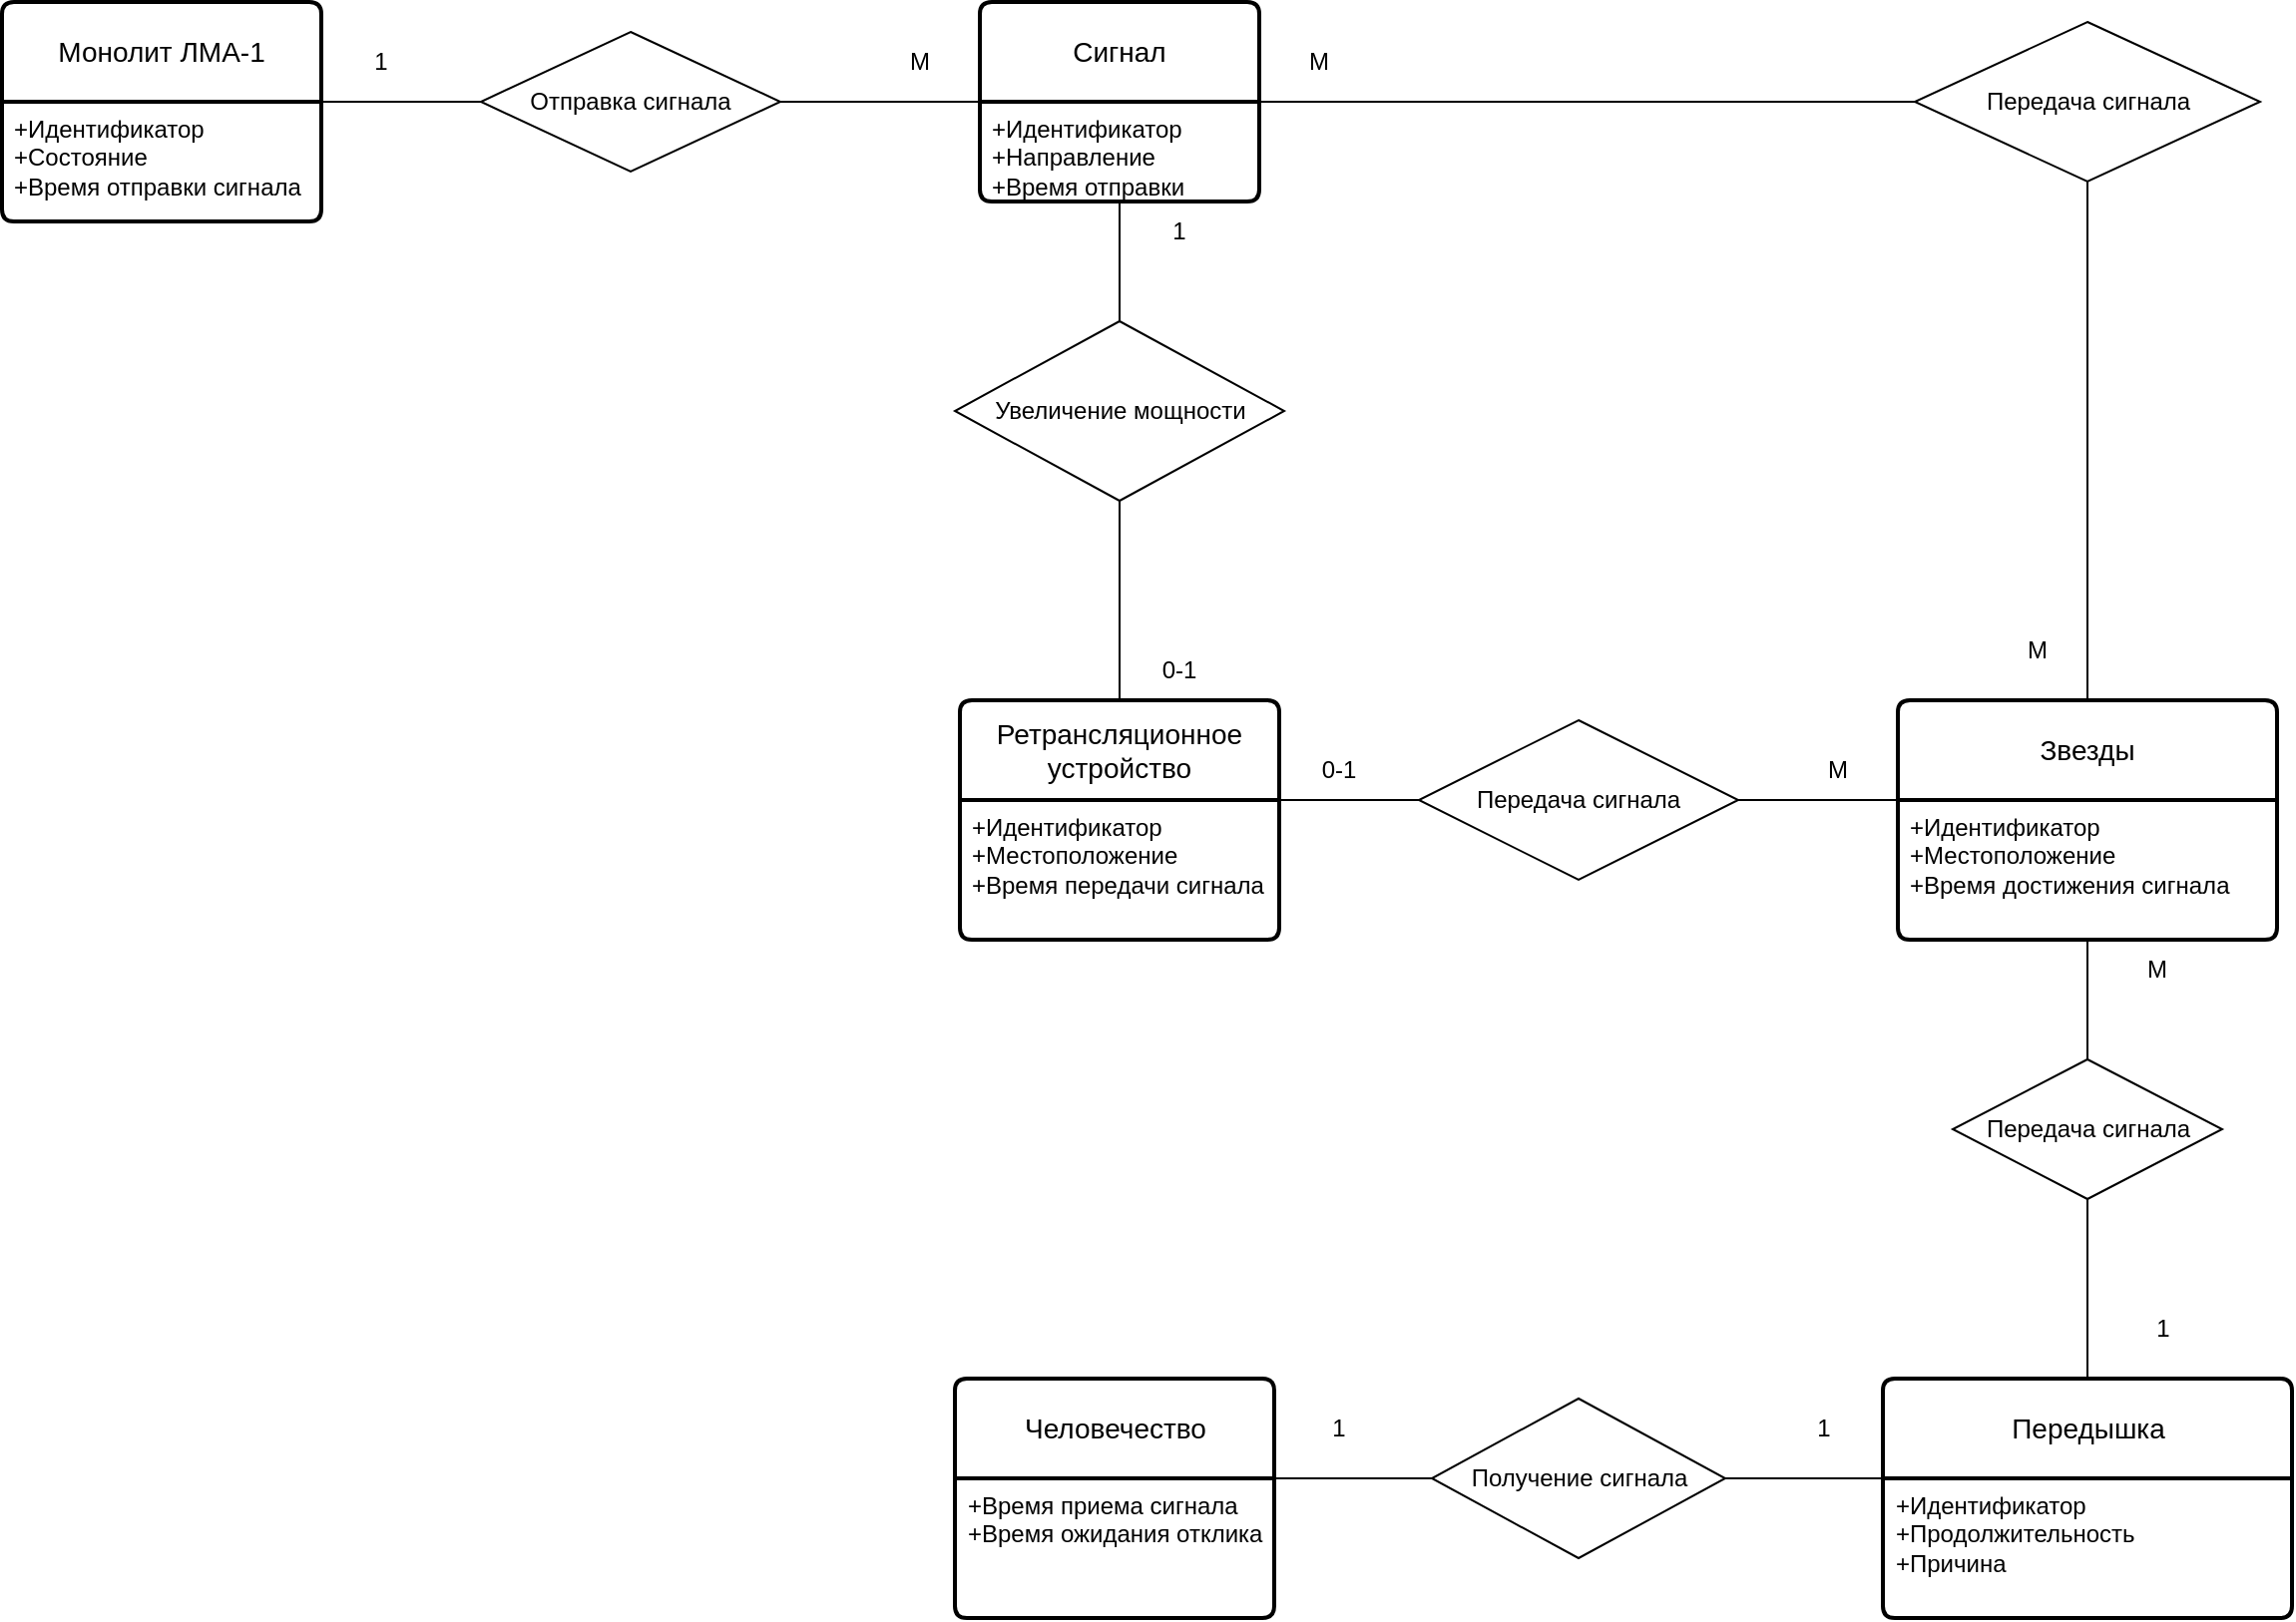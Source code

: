 <mxfile version="22.1.21" type="device">
  <diagram name="Страница — 1" id="arbZCRBQyAPnY9Jx50A5">
    <mxGraphModel dx="2051" dy="747" grid="1" gridSize="10" guides="1" tooltips="1" connect="1" arrows="1" fold="1" page="1" pageScale="1" pageWidth="827" pageHeight="1169" math="0" shadow="0">
      <root>
        <mxCell id="0" />
        <mxCell id="1" parent="0" />
        <mxCell id="zb14kLLzFshZ7ZRRvkaO-1" value="Монолит ЛМА-1" style="swimlane;childLayout=stackLayout;horizontal=1;startSize=50;horizontalStack=0;rounded=1;fontSize=14;fontStyle=0;strokeWidth=2;resizeParent=0;resizeLast=1;shadow=0;dashed=0;align=center;arcSize=4;whiteSpace=wrap;html=1;" parent="1" vertex="1">
          <mxGeometry y="160" width="160" height="110" as="geometry" />
        </mxCell>
        <mxCell id="zb14kLLzFshZ7ZRRvkaO-2" value="+Идентификатор&lt;br&gt;+Состояние&lt;br&gt;+Время отправки сигнала" style="align=left;strokeColor=none;fillColor=none;spacingLeft=4;fontSize=12;verticalAlign=top;resizable=0;rotatable=0;part=1;html=1;" parent="zb14kLLzFshZ7ZRRvkaO-1" vertex="1">
          <mxGeometry y="50" width="160" height="60" as="geometry" />
        </mxCell>
        <mxCell id="zb14kLLzFshZ7ZRRvkaO-3" value="Сигнал" style="swimlane;childLayout=stackLayout;horizontal=1;startSize=50;horizontalStack=0;rounded=1;fontSize=14;fontStyle=0;strokeWidth=2;resizeParent=0;resizeLast=1;shadow=0;dashed=0;align=center;arcSize=4;whiteSpace=wrap;html=1;" parent="1" vertex="1">
          <mxGeometry x="490" y="160" width="140" height="100" as="geometry" />
        </mxCell>
        <mxCell id="zb14kLLzFshZ7ZRRvkaO-4" value="+Идентификатор&lt;br&gt;+Направление&lt;br&gt;+Время отправки" style="align=left;strokeColor=none;fillColor=none;spacingLeft=4;fontSize=12;verticalAlign=top;resizable=0;rotatable=0;part=1;html=1;" parent="zb14kLLzFshZ7ZRRvkaO-3" vertex="1">
          <mxGeometry y="50" width="140" height="50" as="geometry" />
        </mxCell>
        <mxCell id="zb14kLLzFshZ7ZRRvkaO-5" value="Звезды" style="swimlane;childLayout=stackLayout;horizontal=1;startSize=50;horizontalStack=0;rounded=1;fontSize=14;fontStyle=0;strokeWidth=2;resizeParent=0;resizeLast=1;shadow=0;dashed=0;align=center;arcSize=4;whiteSpace=wrap;html=1;" parent="1" vertex="1">
          <mxGeometry x="950" y="510" width="190" height="120" as="geometry" />
        </mxCell>
        <mxCell id="zb14kLLzFshZ7ZRRvkaO-6" value="+Идентификатор&lt;br&gt;+Местоположение&lt;br&gt;+Время достижения сигнала" style="align=left;strokeColor=none;fillColor=none;spacingLeft=4;fontSize=12;verticalAlign=top;resizable=0;rotatable=0;part=1;html=1;" parent="zb14kLLzFshZ7ZRRvkaO-5" vertex="1">
          <mxGeometry y="50" width="190" height="70" as="geometry" />
        </mxCell>
        <mxCell id="zb14kLLzFshZ7ZRRvkaO-8" value="Ретрансляционное устройство" style="swimlane;childLayout=stackLayout;horizontal=1;startSize=50;horizontalStack=0;rounded=1;fontSize=14;fontStyle=0;strokeWidth=2;resizeParent=0;resizeLast=1;shadow=0;dashed=0;align=center;arcSize=4;whiteSpace=wrap;html=1;" parent="1" vertex="1">
          <mxGeometry x="480" y="510" width="160" height="120" as="geometry" />
        </mxCell>
        <mxCell id="zb14kLLzFshZ7ZRRvkaO-9" value="+Идентификатор&lt;br&gt;+Местоположение&lt;br&gt;+Время передачи сигнала" style="align=left;strokeColor=none;fillColor=none;spacingLeft=4;fontSize=12;verticalAlign=top;resizable=0;rotatable=0;part=1;html=1;" parent="zb14kLLzFshZ7ZRRvkaO-8" vertex="1">
          <mxGeometry y="50" width="160" height="70" as="geometry" />
        </mxCell>
        <mxCell id="zb14kLLzFshZ7ZRRvkaO-10" value="Человечество" style="swimlane;childLayout=stackLayout;horizontal=1;startSize=50;horizontalStack=0;rounded=1;fontSize=14;fontStyle=0;strokeWidth=2;resizeParent=0;resizeLast=1;shadow=0;dashed=0;align=center;arcSize=4;whiteSpace=wrap;html=1;" parent="1" vertex="1">
          <mxGeometry x="477.5" y="850" width="160" height="120" as="geometry" />
        </mxCell>
        <mxCell id="zb14kLLzFshZ7ZRRvkaO-11" value="+Время приема сигнала&lt;br&gt;+Время ожидания отклика" style="align=left;strokeColor=none;fillColor=none;spacingLeft=4;fontSize=12;verticalAlign=top;resizable=0;rotatable=0;part=1;html=1;" parent="zb14kLLzFshZ7ZRRvkaO-10" vertex="1">
          <mxGeometry y="50" width="160" height="70" as="geometry" />
        </mxCell>
        <mxCell id="zb14kLLzFshZ7ZRRvkaO-13" value="Передышка" style="swimlane;childLayout=stackLayout;horizontal=1;startSize=50;horizontalStack=0;rounded=1;fontSize=14;fontStyle=0;strokeWidth=2;resizeParent=0;resizeLast=1;shadow=0;dashed=0;align=center;arcSize=4;whiteSpace=wrap;html=1;" parent="1" vertex="1">
          <mxGeometry x="942.5" y="850" width="205" height="120" as="geometry" />
        </mxCell>
        <mxCell id="zb14kLLzFshZ7ZRRvkaO-14" value="+Идентификатор&lt;br&gt;+Продолжительность&lt;br&gt;+Причина" style="align=left;strokeColor=none;fillColor=none;spacingLeft=4;fontSize=12;verticalAlign=top;resizable=0;rotatable=0;part=1;html=1;" parent="zb14kLLzFshZ7ZRRvkaO-13" vertex="1">
          <mxGeometry y="50" width="205" height="70" as="geometry" />
        </mxCell>
        <mxCell id="OSwA-PMSAM5qy-8DvE4i-1" value="Отправка сигнала" style="shape=rhombus;perimeter=rhombusPerimeter;whiteSpace=wrap;html=1;align=center;" parent="1" vertex="1">
          <mxGeometry x="240" y="175" width="150" height="70" as="geometry" />
        </mxCell>
        <mxCell id="OSwA-PMSAM5qy-8DvE4i-4" value="" style="endArrow=none;html=1;rounded=0;entryX=1;entryY=0;entryDx=0;entryDy=0;exitX=0;exitY=0.5;exitDx=0;exitDy=0;" parent="1" source="OSwA-PMSAM5qy-8DvE4i-1" target="zb14kLLzFshZ7ZRRvkaO-2" edge="1">
          <mxGeometry width="50" height="50" relative="1" as="geometry">
            <mxPoint x="530" y="445" as="sourcePoint" />
            <mxPoint x="580" y="395" as="targetPoint" />
          </mxGeometry>
        </mxCell>
        <mxCell id="OSwA-PMSAM5qy-8DvE4i-5" value="" style="endArrow=none;html=1;rounded=0;entryX=1;entryY=0.5;entryDx=0;entryDy=0;exitX=0;exitY=0;exitDx=0;exitDy=0;" parent="1" source="zb14kLLzFshZ7ZRRvkaO-4" target="OSwA-PMSAM5qy-8DvE4i-1" edge="1">
          <mxGeometry width="50" height="50" relative="1" as="geometry">
            <mxPoint x="530" y="445" as="sourcePoint" />
            <mxPoint x="430" y="255" as="targetPoint" />
          </mxGeometry>
        </mxCell>
        <mxCell id="OSwA-PMSAM5qy-8DvE4i-26" value="Увеличение мощности" style="shape=rhombus;perimeter=rhombusPerimeter;whiteSpace=wrap;html=1;align=center;" parent="1" vertex="1">
          <mxGeometry x="477.5" y="320" width="165" height="90" as="geometry" />
        </mxCell>
        <mxCell id="OSwA-PMSAM5qy-8DvE4i-29" value="" style="endArrow=none;html=1;rounded=0;entryX=0.5;entryY=1;entryDx=0;entryDy=0;exitX=0.5;exitY=0;exitDx=0;exitDy=0;" parent="1" source="zb14kLLzFshZ7ZRRvkaO-8" target="OSwA-PMSAM5qy-8DvE4i-26" edge="1">
          <mxGeometry width="50" height="50" relative="1" as="geometry">
            <mxPoint x="570" y="520" as="sourcePoint" />
            <mxPoint x="940" y="620" as="targetPoint" />
          </mxGeometry>
        </mxCell>
        <mxCell id="OSwA-PMSAM5qy-8DvE4i-30" value="Передача сигнала" style="shape=rhombus;perimeter=rhombusPerimeter;whiteSpace=wrap;html=1;align=center;" parent="1" vertex="1">
          <mxGeometry x="958.5" y="170" width="173" height="80" as="geometry" />
        </mxCell>
        <mxCell id="OSwA-PMSAM5qy-8DvE4i-33" value="1" style="text;html=1;strokeColor=none;fillColor=none;align=center;verticalAlign=middle;whiteSpace=wrap;rounded=0;" parent="1" vertex="1">
          <mxGeometry x="160" y="175" width="60" height="30" as="geometry" />
        </mxCell>
        <mxCell id="OSwA-PMSAM5qy-8DvE4i-34" value="M" style="text;html=1;strokeColor=none;fillColor=none;align=center;verticalAlign=middle;whiteSpace=wrap;rounded=0;" parent="1" vertex="1">
          <mxGeometry x="430" y="175" width="60" height="30" as="geometry" />
        </mxCell>
        <mxCell id="OSwA-PMSAM5qy-8DvE4i-35" value="" style="endArrow=none;html=1;rounded=0;entryX=0.5;entryY=0;entryDx=0;entryDy=0;exitX=0.5;exitY=1;exitDx=0;exitDy=0;" parent="1" source="zb14kLLzFshZ7ZRRvkaO-4" target="OSwA-PMSAM5qy-8DvE4i-26" edge="1">
          <mxGeometry width="50" height="50" relative="1" as="geometry">
            <mxPoint x="410" y="460" as="sourcePoint" />
            <mxPoint x="460" y="410" as="targetPoint" />
          </mxGeometry>
        </mxCell>
        <mxCell id="OSwA-PMSAM5qy-8DvE4i-38" value="" style="endArrow=none;html=1;rounded=0;entryX=1;entryY=0;entryDx=0;entryDy=0;exitX=0;exitY=0.5;exitDx=0;exitDy=0;" parent="1" source="OSwA-PMSAM5qy-8DvE4i-30" target="zb14kLLzFshZ7ZRRvkaO-4" edge="1">
          <mxGeometry width="50" height="50" relative="1" as="geometry">
            <mxPoint x="560" y="450" as="sourcePoint" />
            <mxPoint x="610" y="400" as="targetPoint" />
          </mxGeometry>
        </mxCell>
        <mxCell id="OSwA-PMSAM5qy-8DvE4i-39" value="Передача сигнала" style="shape=rhombus;perimeter=rhombusPerimeter;whiteSpace=wrap;html=1;align=center;" parent="1" vertex="1">
          <mxGeometry x="710" y="520" width="160" height="80" as="geometry" />
        </mxCell>
        <mxCell id="OSwA-PMSAM5qy-8DvE4i-40" value="" style="endArrow=none;html=1;rounded=0;entryX=0;entryY=0.5;entryDx=0;entryDy=0;exitX=1;exitY=0;exitDx=0;exitDy=0;" parent="1" source="zb14kLLzFshZ7ZRRvkaO-9" target="OSwA-PMSAM5qy-8DvE4i-39" edge="1">
          <mxGeometry width="50" height="50" relative="1" as="geometry">
            <mxPoint x="560" y="560" as="sourcePoint" />
            <mxPoint x="610" y="510" as="targetPoint" />
          </mxGeometry>
        </mxCell>
        <mxCell id="OSwA-PMSAM5qy-8DvE4i-41" value="" style="endArrow=none;html=1;rounded=0;entryX=0;entryY=0;entryDx=0;entryDy=0;exitX=1;exitY=0.5;exitDx=0;exitDy=0;" parent="1" source="OSwA-PMSAM5qy-8DvE4i-39" target="zb14kLLzFshZ7ZRRvkaO-6" edge="1">
          <mxGeometry width="50" height="50" relative="1" as="geometry">
            <mxPoint x="560" y="560" as="sourcePoint" />
            <mxPoint x="610" y="510" as="targetPoint" />
          </mxGeometry>
        </mxCell>
        <mxCell id="OSwA-PMSAM5qy-8DvE4i-42" value="" style="endArrow=none;html=1;rounded=0;entryX=0.5;entryY=1;entryDx=0;entryDy=0;exitX=0.5;exitY=0;exitDx=0;exitDy=0;" parent="1" source="zb14kLLzFshZ7ZRRvkaO-5" target="OSwA-PMSAM5qy-8DvE4i-30" edge="1">
          <mxGeometry width="50" height="50" relative="1" as="geometry">
            <mxPoint x="740" y="560" as="sourcePoint" />
            <mxPoint x="790" y="510" as="targetPoint" />
          </mxGeometry>
        </mxCell>
        <mxCell id="OSwA-PMSAM5qy-8DvE4i-43" value="Передача сигнала" style="shape=rhombus;perimeter=rhombusPerimeter;whiteSpace=wrap;html=1;align=center;" parent="1" vertex="1">
          <mxGeometry x="977.5" y="690" width="135" height="70" as="geometry" />
        </mxCell>
        <mxCell id="OSwA-PMSAM5qy-8DvE4i-44" value="" style="endArrow=none;html=1;rounded=0;entryX=0.5;entryY=1;entryDx=0;entryDy=0;exitX=0.5;exitY=0;exitDx=0;exitDy=0;" parent="1" source="OSwA-PMSAM5qy-8DvE4i-43" target="zb14kLLzFshZ7ZRRvkaO-6" edge="1">
          <mxGeometry width="50" height="50" relative="1" as="geometry">
            <mxPoint x="1040" y="820" as="sourcePoint" />
            <mxPoint x="1090" y="770" as="targetPoint" />
          </mxGeometry>
        </mxCell>
        <mxCell id="OSwA-PMSAM5qy-8DvE4i-45" value="" style="endArrow=none;html=1;rounded=0;entryX=0.5;entryY=1;entryDx=0;entryDy=0;exitX=0.5;exitY=0;exitDx=0;exitDy=0;" parent="1" source="zb14kLLzFshZ7ZRRvkaO-13" target="OSwA-PMSAM5qy-8DvE4i-43" edge="1">
          <mxGeometry width="50" height="50" relative="1" as="geometry">
            <mxPoint x="1040" y="820" as="sourcePoint" />
            <mxPoint x="1090" y="770" as="targetPoint" />
          </mxGeometry>
        </mxCell>
        <mxCell id="OSwA-PMSAM5qy-8DvE4i-47" value="Получение сигнала" style="shape=rhombus;perimeter=rhombusPerimeter;whiteSpace=wrap;html=1;align=center;" parent="1" vertex="1">
          <mxGeometry x="716.5" y="860" width="147" height="80" as="geometry" />
        </mxCell>
        <mxCell id="OSwA-PMSAM5qy-8DvE4i-48" value="" style="endArrow=none;html=1;rounded=0;entryX=0;entryY=0;entryDx=0;entryDy=0;exitX=1;exitY=0.5;exitDx=0;exitDy=0;" parent="1" source="OSwA-PMSAM5qy-8DvE4i-47" target="zb14kLLzFshZ7ZRRvkaO-14" edge="1">
          <mxGeometry width="50" height="50" relative="1" as="geometry">
            <mxPoint x="640" y="830" as="sourcePoint" />
            <mxPoint x="690" y="780" as="targetPoint" />
          </mxGeometry>
        </mxCell>
        <mxCell id="OSwA-PMSAM5qy-8DvE4i-49" value="" style="endArrow=none;html=1;rounded=0;entryX=0;entryY=0.5;entryDx=0;entryDy=0;exitX=1;exitY=0;exitDx=0;exitDy=0;" parent="1" source="zb14kLLzFshZ7ZRRvkaO-11" target="OSwA-PMSAM5qy-8DvE4i-47" edge="1">
          <mxGeometry width="50" height="50" relative="1" as="geometry">
            <mxPoint x="500" y="910" as="sourcePoint" />
            <mxPoint x="490" y="780" as="targetPoint" />
          </mxGeometry>
        </mxCell>
        <mxCell id="OSwA-PMSAM5qy-8DvE4i-50" value="1" style="text;html=1;strokeColor=none;fillColor=none;align=center;verticalAlign=middle;whiteSpace=wrap;rounded=0;" parent="1" vertex="1">
          <mxGeometry x="560" y="260" width="60" height="30" as="geometry" />
        </mxCell>
        <mxCell id="OSwA-PMSAM5qy-8DvE4i-51" value="0-1" style="text;html=1;strokeColor=none;fillColor=none;align=center;verticalAlign=middle;whiteSpace=wrap;rounded=0;" parent="1" vertex="1">
          <mxGeometry x="560" y="480" width="60" height="30" as="geometry" />
        </mxCell>
        <mxCell id="OSwA-PMSAM5qy-8DvE4i-52" value="0-1" style="text;html=1;strokeColor=none;fillColor=none;align=center;verticalAlign=middle;whiteSpace=wrap;rounded=0;" parent="1" vertex="1">
          <mxGeometry x="640" y="530" width="60" height="30" as="geometry" />
        </mxCell>
        <mxCell id="OSwA-PMSAM5qy-8DvE4i-53" value="M" style="text;html=1;strokeColor=none;fillColor=none;align=center;verticalAlign=middle;whiteSpace=wrap;rounded=0;" parent="1" vertex="1">
          <mxGeometry x="890" y="530" width="60" height="30" as="geometry" />
        </mxCell>
        <mxCell id="OSwA-PMSAM5qy-8DvE4i-54" value="M" style="text;html=1;strokeColor=none;fillColor=none;align=center;verticalAlign=middle;whiteSpace=wrap;rounded=0;" parent="1" vertex="1">
          <mxGeometry x="630" y="175" width="60" height="30" as="geometry" />
        </mxCell>
        <mxCell id="OSwA-PMSAM5qy-8DvE4i-55" value="M" style="text;html=1;strokeColor=none;fillColor=none;align=center;verticalAlign=middle;whiteSpace=wrap;rounded=0;" parent="1" vertex="1">
          <mxGeometry x="990" y="470" width="60" height="30" as="geometry" />
        </mxCell>
        <mxCell id="OSwA-PMSAM5qy-8DvE4i-56" value="M" style="text;html=1;strokeColor=none;fillColor=none;align=center;verticalAlign=middle;whiteSpace=wrap;rounded=0;" parent="1" vertex="1">
          <mxGeometry x="1050" y="630" width="60" height="30" as="geometry" />
        </mxCell>
        <mxCell id="OSwA-PMSAM5qy-8DvE4i-57" value="1" style="text;html=1;strokeColor=none;fillColor=none;align=center;verticalAlign=middle;whiteSpace=wrap;rounded=0;" parent="1" vertex="1">
          <mxGeometry x="1052.5" y="810" width="60" height="30" as="geometry" />
        </mxCell>
        <mxCell id="OSwA-PMSAM5qy-8DvE4i-58" value="1" style="text;html=1;strokeColor=none;fillColor=none;align=center;verticalAlign=middle;whiteSpace=wrap;rounded=0;" parent="1" vertex="1">
          <mxGeometry x="882.5" y="860" width="60" height="30" as="geometry" />
        </mxCell>
        <mxCell id="OSwA-PMSAM5qy-8DvE4i-59" value="1" style="text;html=1;strokeColor=none;fillColor=none;align=center;verticalAlign=middle;whiteSpace=wrap;rounded=0;" parent="1" vertex="1">
          <mxGeometry x="640" y="860" width="60" height="30" as="geometry" />
        </mxCell>
      </root>
    </mxGraphModel>
  </diagram>
</mxfile>
